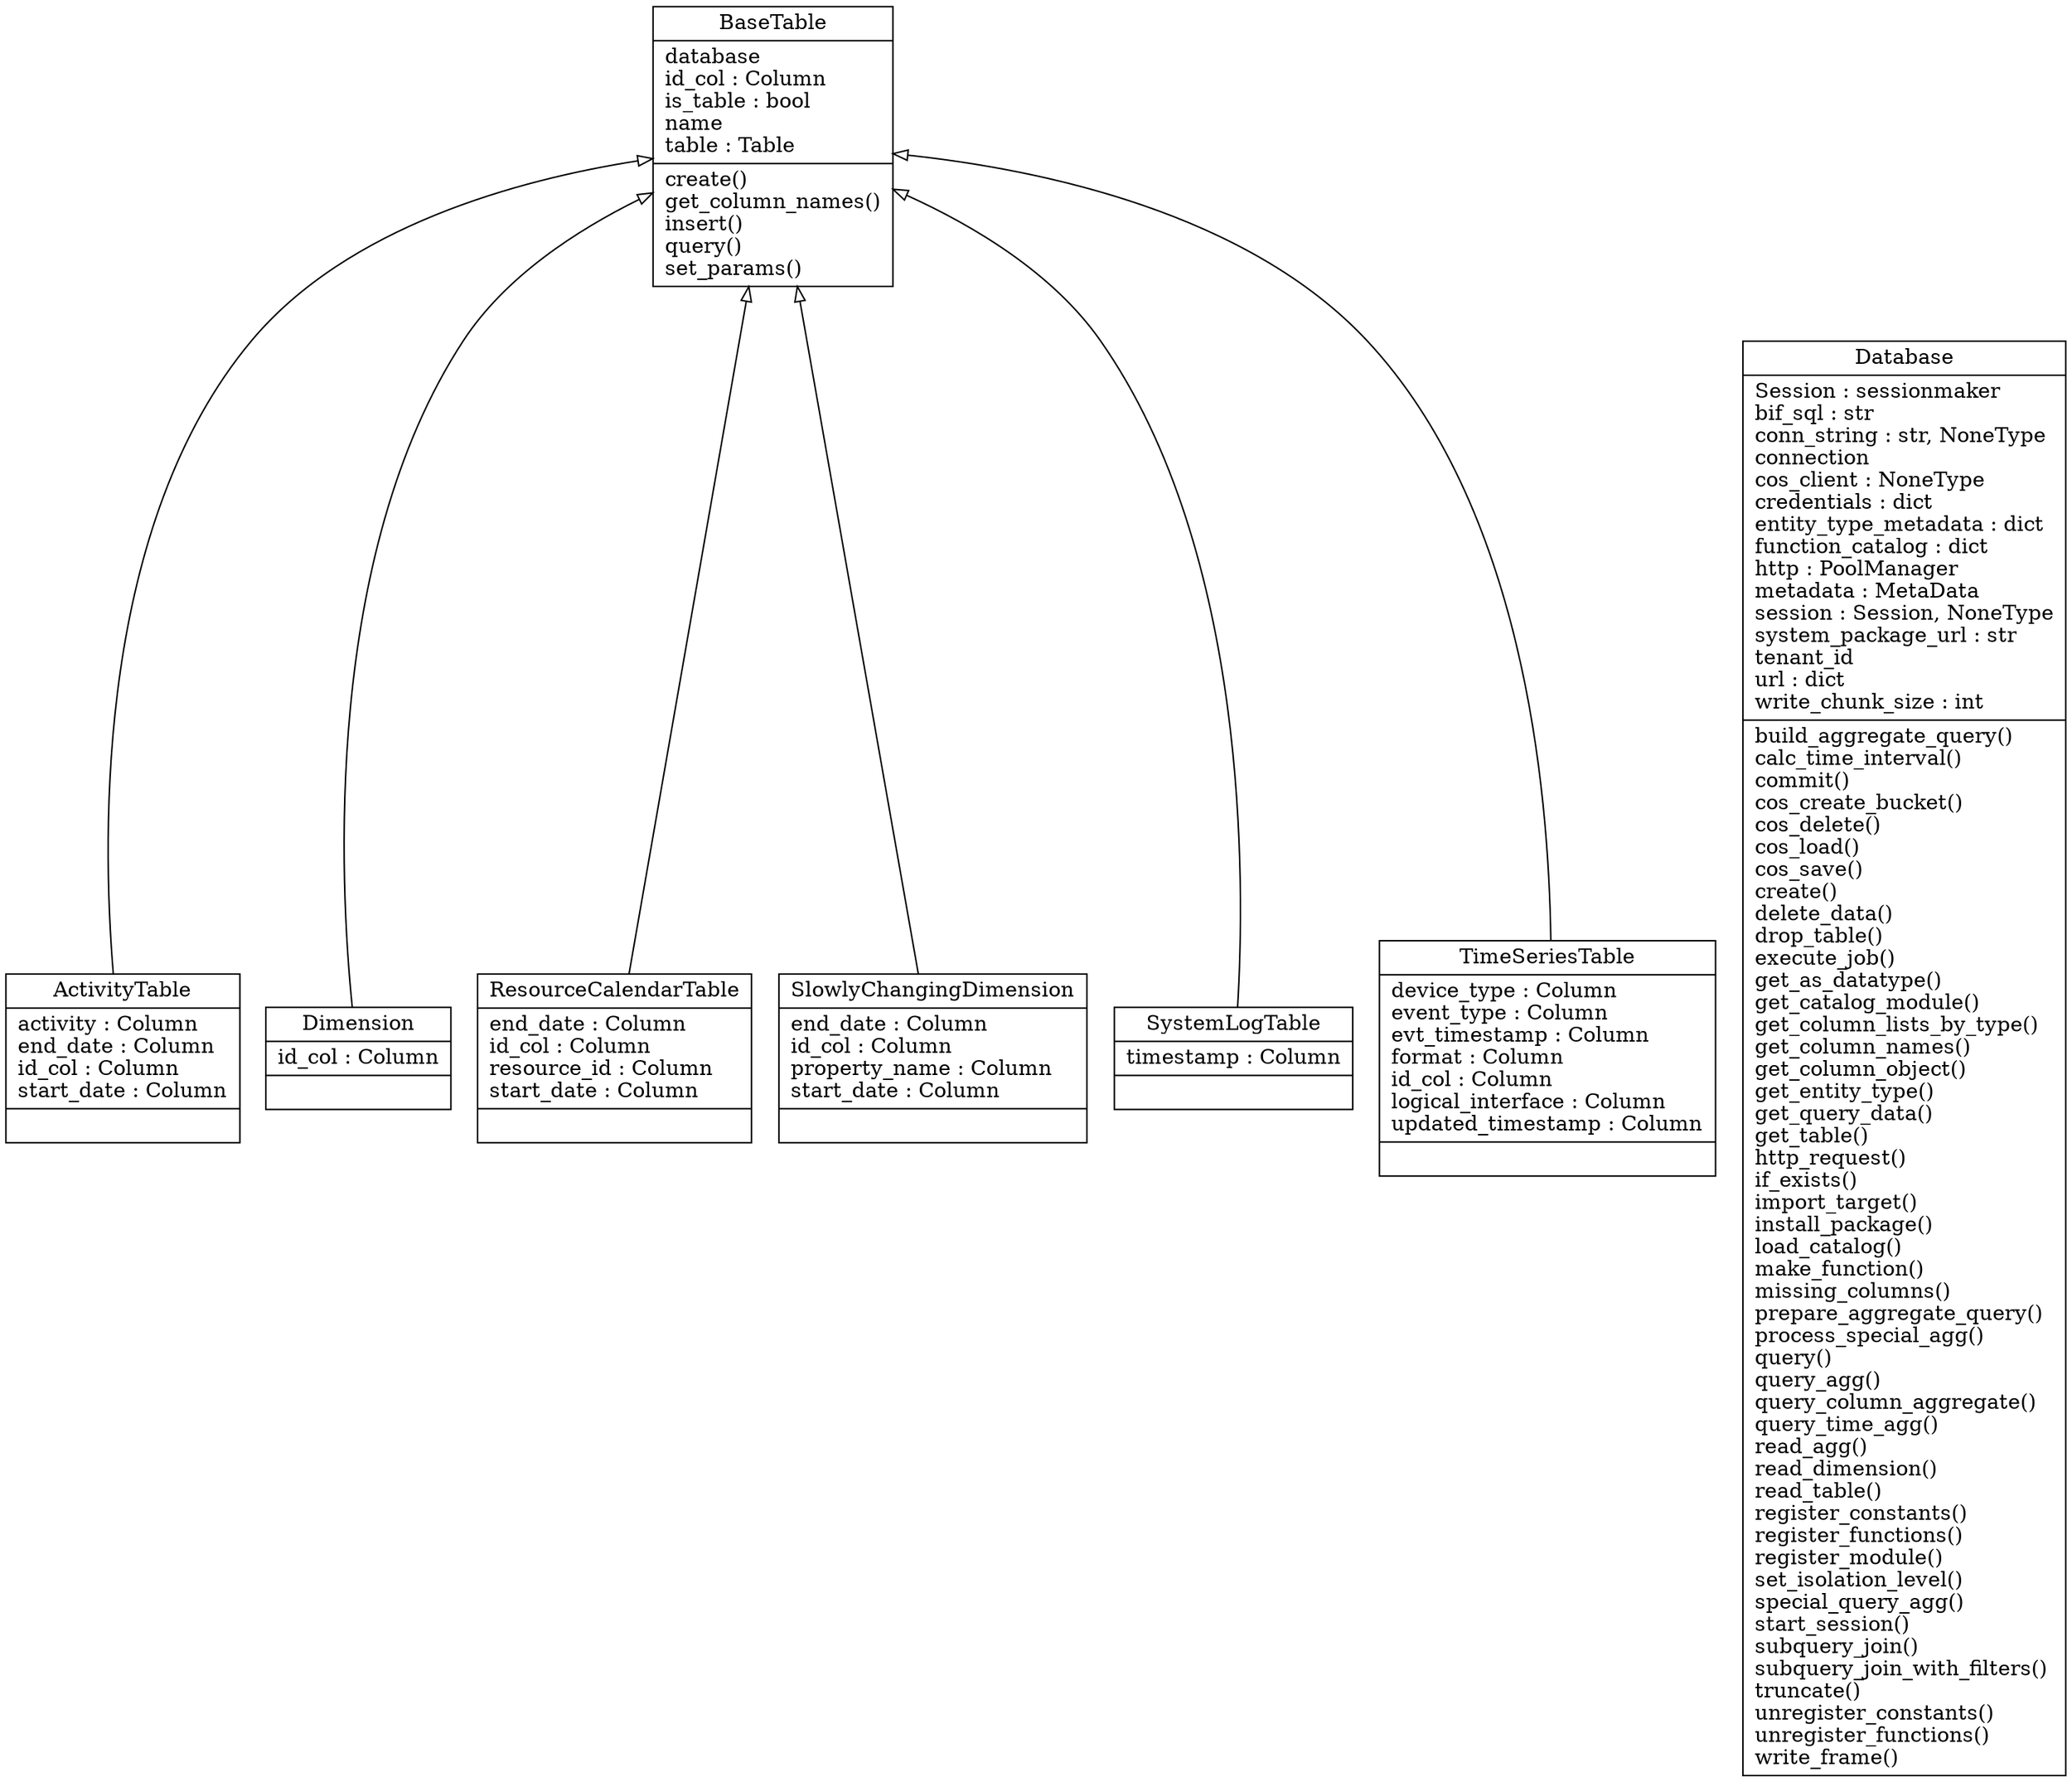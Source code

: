 digraph "classes" {
charset="utf-8"
rankdir=BT
"0" [label="{ActivityTable|activity : Column\lend_date : Column\lid_col : Column\lstart_date : Column\l|}", shape="record"];
"1" [label="{BaseTable|database\lid_col : Column\lis_table : bool\lname\ltable : Table\l|create()\lget_column_names()\linsert()\lquery()\lset_params()\l}", shape="record"];
"2" [label="{Database|Session : sessionmaker\lbif_sql : str\lconn_string : str, NoneType\lconnection\lcos_client : NoneType\lcredentials : dict\lentity_type_metadata : dict\lfunction_catalog : dict\lhttp : PoolManager\lmetadata : MetaData\lsession : Session, NoneType\lsystem_package_url : str\ltenant_id\lurl : dict\lwrite_chunk_size : int\l|build_aggregate_query()\lcalc_time_interval()\lcommit()\lcos_create_bucket()\lcos_delete()\lcos_load()\lcos_save()\lcreate()\ldelete_data()\ldrop_table()\lexecute_job()\lget_as_datatype()\lget_catalog_module()\lget_column_lists_by_type()\lget_column_names()\lget_column_object()\lget_entity_type()\lget_query_data()\lget_table()\lhttp_request()\lif_exists()\limport_target()\linstall_package()\lload_catalog()\lmake_function()\lmissing_columns()\lprepare_aggregate_query()\lprocess_special_agg()\lquery()\lquery_agg()\lquery_column_aggregate()\lquery_time_agg()\lread_agg()\lread_dimension()\lread_table()\lregister_constants()\lregister_functions()\lregister_module()\lset_isolation_level()\lspecial_query_agg()\lstart_session()\lsubquery_join()\lsubquery_join_with_filters()\ltruncate()\lunregister_constants()\lunregister_functions()\lwrite_frame()\l}", shape="record"];
"3" [label="{Dimension|id_col : Column\l|}", shape="record"];
"4" [label="{ResourceCalendarTable|end_date : Column\lid_col : Column\lresource_id : Column\lstart_date : Column\l|}", shape="record"];
"5" [label="{SlowlyChangingDimension|end_date : Column\lid_col : Column\lproperty_name : Column\lstart_date : Column\l|}", shape="record"];
"6" [label="{SystemLogTable|timestamp : Column\l|}", shape="record"];
"7" [label="{TimeSeriesTable|device_type : Column\levent_type : Column\levt_timestamp : Column\lformat : Column\lid_col : Column\llogical_interface : Column\lupdated_timestamp : Column\l|}", shape="record"];
"0" -> "1" [arrowhead="empty", arrowtail="none"];
"3" -> "1" [arrowhead="empty", arrowtail="none"];
"4" -> "1" [arrowhead="empty", arrowtail="none"];
"5" -> "1" [arrowhead="empty", arrowtail="none"];
"6" -> "1" [arrowhead="empty", arrowtail="none"];
"7" -> "1" [arrowhead="empty", arrowtail="none"];
}
